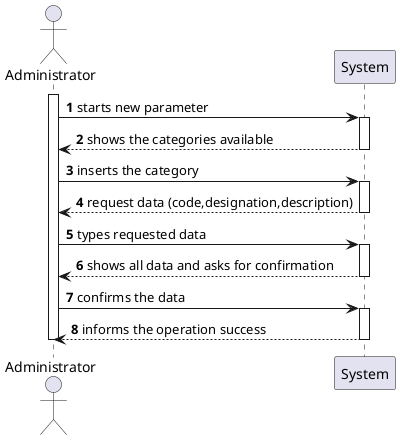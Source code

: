 @startuml
'https://plantuml.com/sequence-diagram

autonumber
actor Administrator
activate Administrator
Administrator -> System: starts new parameter
activate System
System --> Administrator : shows the categories available
deactivate System


Administrator -> System: inserts the category
activate System
System --> Administrator : request data (code,designation,description)
deactivate System

Administrator -> System: types requested data
activate System
System --> Administrator : shows all data and asks for confirmation
deactivate System


Administrator -> System: confirms the data
activate System
System --> Administrator : informs the operation success
deactivate System
deactivate Administrator


@enduml